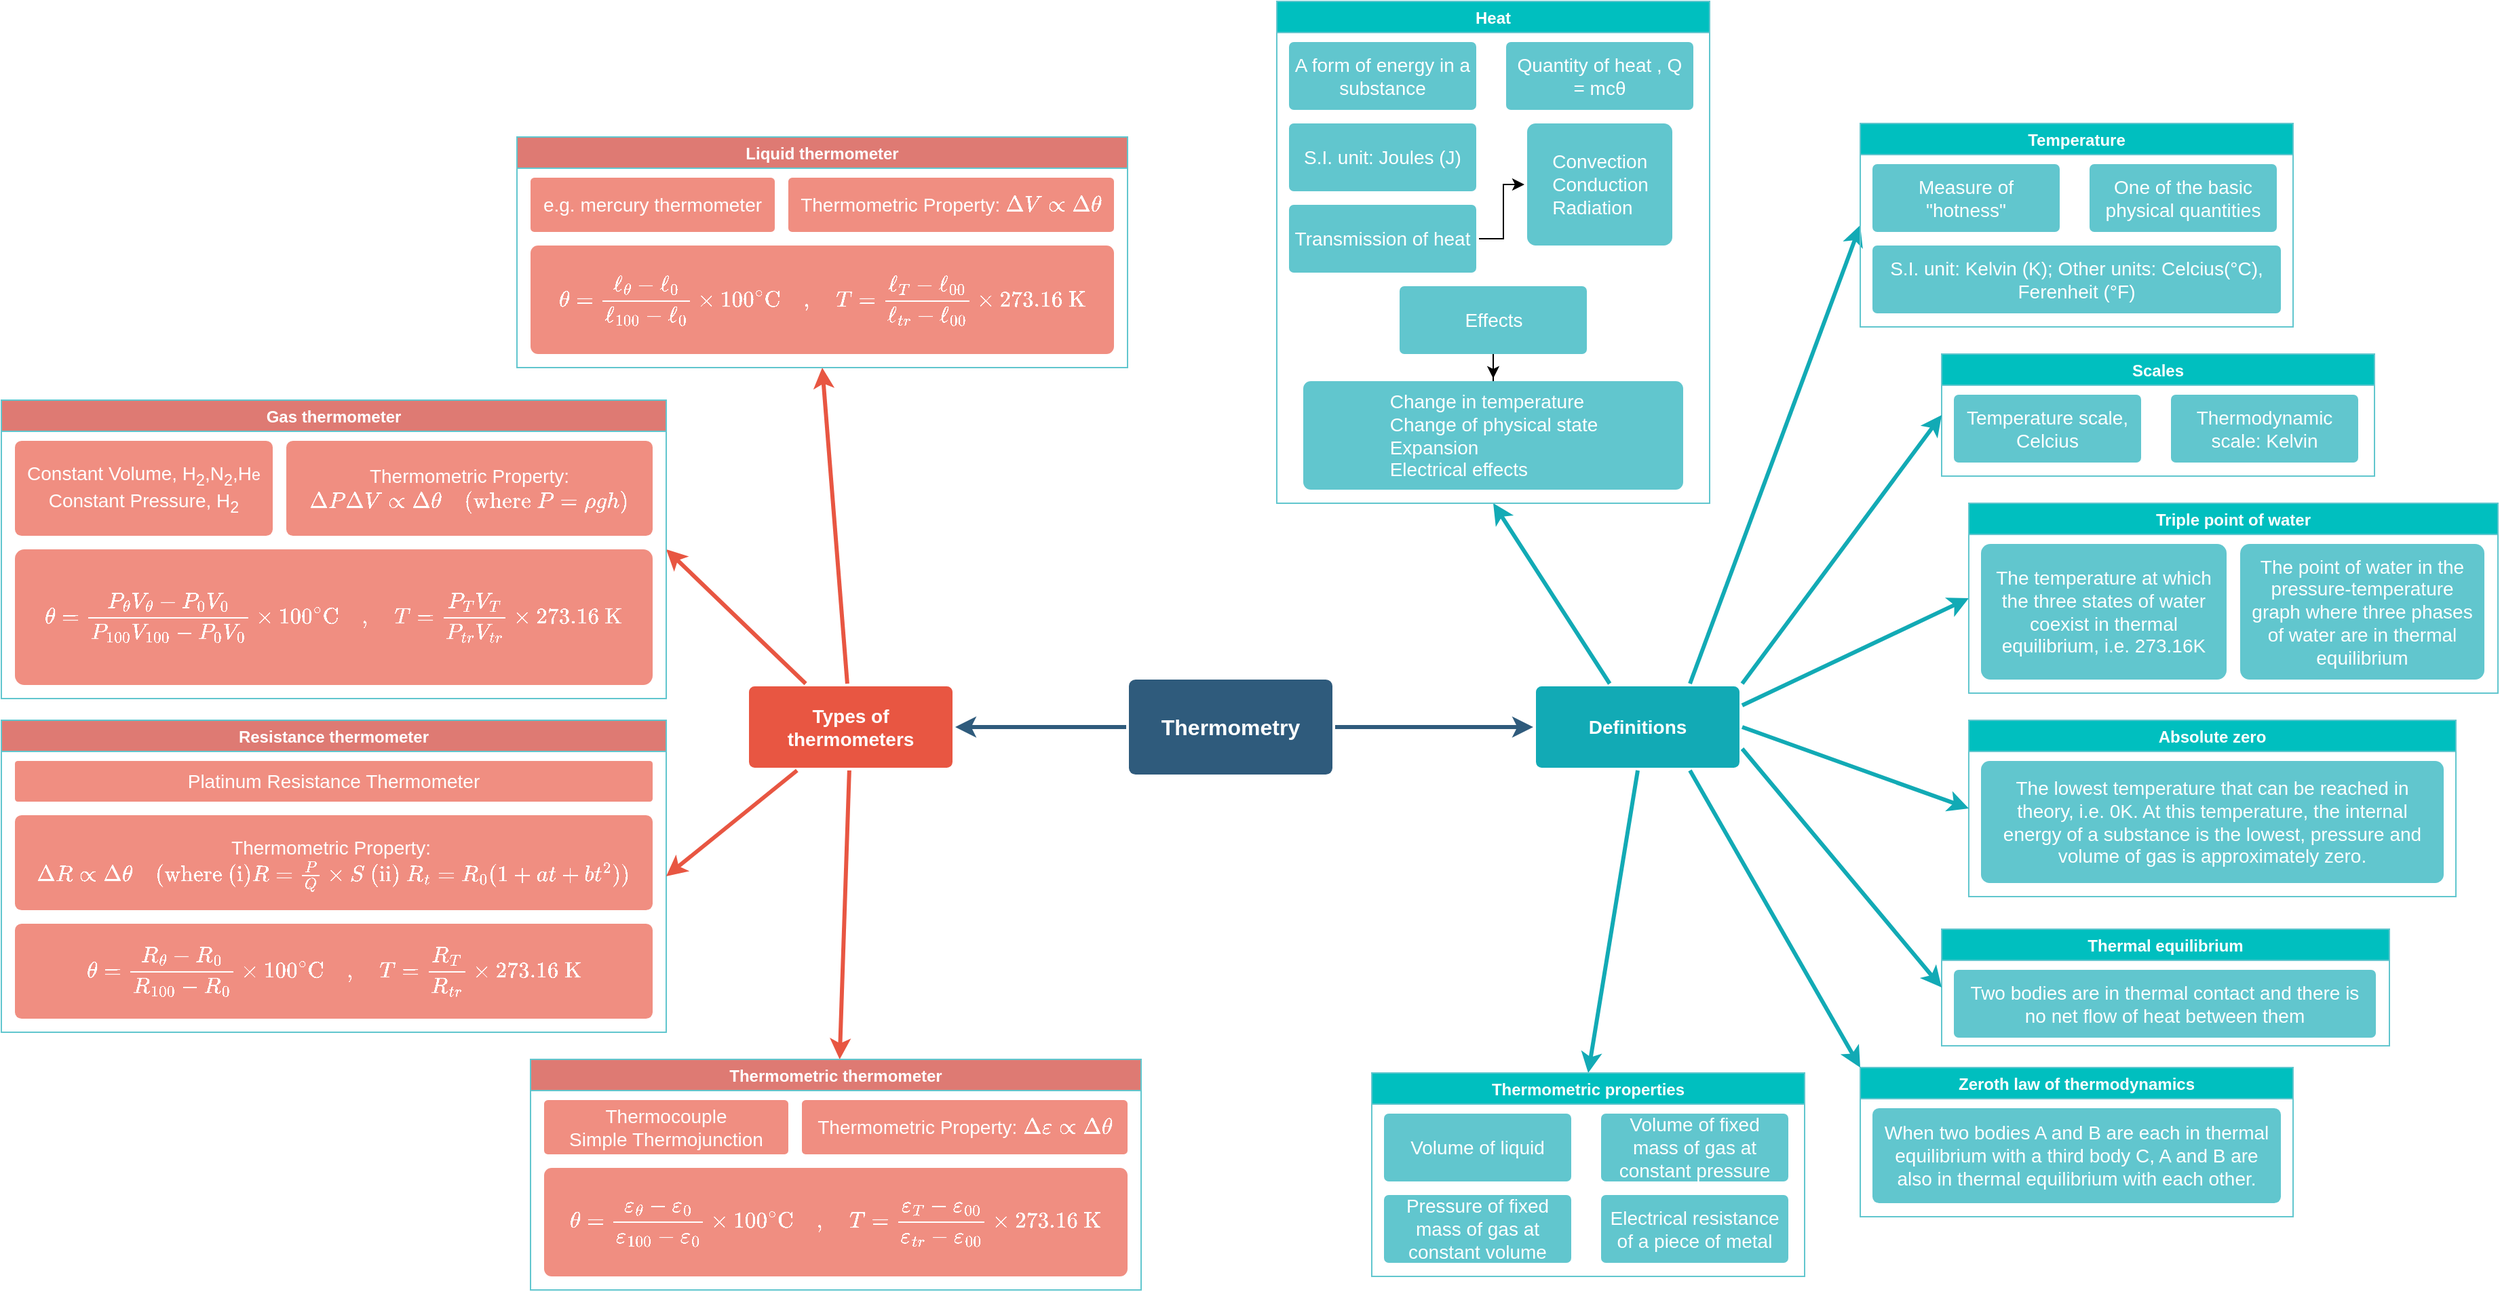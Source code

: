 <mxfile version="13.10.0" type="embed">
    <diagram id="TbqbvbvdqebI-6xGTyaE" name="Page-1">
        <mxGraphModel dx="3837" dy="1570" grid="1" gridSize="10" guides="1" tooltips="1" connect="1" arrows="1" fold="1" page="1" pageScale="1" pageWidth="827" pageHeight="1169" math="1" shadow="0">
            <root>
                <mxCell id="0"/>
                <mxCell id="1" parent="0"/>
                <mxCell id="196" value="" style="edgeStyle=none;rounded=0;jumpStyle=none;html=1;shadow=0;labelBackgroundColor=none;startArrow=none;startFill=0;endArrow=classic;endFill=1;jettySize=auto;orthogonalLoop=1;strokeColor=#2F5B7C;strokeWidth=3;fontFamily=Helvetica;fontSize=16;fontColor=#23445D;spacing=5;" parent="1" source="199" target="221" edge="1">
                    <mxGeometry relative="1" as="geometry"/>
                </mxCell>
                <mxCell id="198" value="" style="edgeStyle=none;rounded=0;jumpStyle=none;html=1;shadow=0;labelBackgroundColor=none;startArrow=none;startFill=0;endArrow=classic;endFill=1;jettySize=auto;orthogonalLoop=1;strokeColor=#2F5B7C;strokeWidth=3;fontFamily=Helvetica;fontSize=16;fontColor=#23445D;spacing=5;" parent="1" source="199" target="203" edge="1">
                    <mxGeometry relative="1" as="geometry"/>
                </mxCell>
                <mxCell id="199" value="Thermometry" style="rounded=1;whiteSpace=wrap;html=1;shadow=0;labelBackgroundColor=none;strokeColor=none;strokeWidth=3;fillColor=#2F5B7C;fontFamily=Helvetica;fontSize=16;fontColor=#FFFFFF;align=center;fontStyle=1;spacing=5;arcSize=7;perimeterSpacing=2;" parent="1" vertex="1">
                    <mxGeometry x="301" y="600" width="150" height="70" as="geometry"/>
                </mxCell>
                <mxCell id="200" value="" style="edgeStyle=none;rounded=1;jumpStyle=none;html=1;shadow=0;labelBackgroundColor=none;startArrow=none;startFill=0;jettySize=auto;orthogonalLoop=1;strokeColor=#E85642;strokeWidth=3;fontFamily=Helvetica;fontSize=14;fontColor=#FFFFFF;spacing=5;fontStyle=1;fillColor=#b0e3e6;entryX=0.5;entryY=1;entryDx=0;entryDy=0;" parent="1" source="203" target="292" edge="1">
                    <mxGeometry relative="1" as="geometry">
                        <mxPoint x="-20" y="530" as="targetPoint"/>
                    </mxGeometry>
                </mxCell>
                <mxCell id="201" value="" style="edgeStyle=none;rounded=1;jumpStyle=none;html=1;shadow=0;labelBackgroundColor=none;startArrow=none;startFill=0;jettySize=auto;orthogonalLoop=1;strokeColor=#E85642;strokeWidth=3;fontFamily=Helvetica;fontSize=14;fontColor=#FFFFFF;spacing=5;fontStyle=1;fillColor=#b0e3e6;entryX=1;entryY=0.5;entryDx=0;entryDy=0;" parent="1" source="203" target="299" edge="1">
                    <mxGeometry relative="1" as="geometry">
                        <mxPoint x="-28" y="635" as="targetPoint"/>
                    </mxGeometry>
                </mxCell>
                <mxCell id="202" value="" style="edgeStyle=none;rounded=1;jumpStyle=none;html=1;shadow=0;labelBackgroundColor=none;startArrow=none;startFill=0;jettySize=auto;orthogonalLoop=1;strokeColor=#E85642;strokeWidth=3;fontFamily=Helvetica;fontSize=14;fontColor=#FFFFFF;spacing=5;fontStyle=1;fillColor=#b0e3e6;" parent="1" source="203" target="308" edge="1">
                    <mxGeometry relative="1" as="geometry">
                        <mxPoint x="-13.664" y="722" as="targetPoint"/>
                    </mxGeometry>
                </mxCell>
                <mxCell id="203" value="Types of thermometers" style="rounded=1;whiteSpace=wrap;html=1;shadow=0;labelBackgroundColor=none;strokeColor=none;strokeWidth=3;fillColor=#e85642;fontFamily=Helvetica;fontSize=14;fontColor=#FFFFFF;align=center;spacing=5;fontStyle=1;arcSize=7;perimeterSpacing=2;" parent="1" vertex="1">
                    <mxGeometry x="21" y="605" width="150" height="60" as="geometry"/>
                </mxCell>
                <mxCell id="221" value="Definitions" style="rounded=1;whiteSpace=wrap;html=1;shadow=0;labelBackgroundColor=none;strokeColor=none;strokeWidth=3;fillColor=#12aab5;fontFamily=Helvetica;fontSize=14;fontColor=#FFFFFF;align=center;spacing=5;fontStyle=1;arcSize=7;perimeterSpacing=2;" parent="1" vertex="1">
                    <mxGeometry x="601" y="605.0" width="150" height="60" as="geometry"/>
                </mxCell>
                <mxCell id="223" value="" style="edgeStyle=none;rounded=1;jumpStyle=none;html=1;shadow=0;labelBackgroundColor=none;startArrow=none;startFill=0;jettySize=auto;orthogonalLoop=1;strokeColor=#12AAB5;strokeWidth=3;fontFamily=Helvetica;fontSize=14;fontColor=#FFFFFF;spacing=5;fontStyle=1;fillColor=#b0e3e6;exitX=0.5;exitY=1;exitDx=0;exitDy=0;entryX=0.5;entryY=0;entryDx=0;entryDy=0;" parent="1" source="221" target="283" edge="1">
                    <mxGeometry relative="1" as="geometry">
                        <mxPoint x="737.583" y="742" as="targetPoint"/>
                    </mxGeometry>
                </mxCell>
                <mxCell id="225" value="" style="edgeStyle=none;rounded=1;jumpStyle=none;html=1;shadow=0;labelBackgroundColor=none;startArrow=none;startFill=0;jettySize=auto;orthogonalLoop=1;strokeColor=#12AAB5;strokeWidth=3;fontFamily=Helvetica;fontSize=14;fontColor=#FFFFFF;spacing=5;fontStyle=1;fillColor=#b0e3e6;entryX=0;entryY=0.5;entryDx=0;entryDy=0;exitX=1;exitY=0.25;exitDx=0;exitDy=0;" parent="1" source="221" target="270" edge="1">
                    <mxGeometry relative="1" as="geometry">
                        <mxPoint x="809" y="666.033" as="targetPoint"/>
                    </mxGeometry>
                </mxCell>
                <mxCell id="227" value="" style="edgeStyle=none;rounded=1;jumpStyle=none;html=1;shadow=0;labelBackgroundColor=none;startArrow=none;startFill=0;jettySize=auto;orthogonalLoop=1;strokeColor=#12AAB5;strokeWidth=3;fontFamily=Helvetica;fontSize=14;fontColor=#FFFFFF;spacing=5;fontStyle=1;fillColor=#b0e3e6;entryX=0;entryY=0.5;entryDx=0;entryDy=0;exitX=0.75;exitY=0;exitDx=0;exitDy=0;" parent="1" source="221" target="255" edge="1">
                    <mxGeometry relative="1" as="geometry">
                        <mxPoint x="809" y="596.367" as="targetPoint"/>
                    </mxGeometry>
                </mxCell>
                <mxCell id="229" value="" style="edgeStyle=none;rounded=1;jumpStyle=none;html=1;shadow=0;labelBackgroundColor=none;startArrow=none;startFill=0;jettySize=auto;orthogonalLoop=1;strokeColor=#12AAB5;strokeWidth=3;fontFamily=Helvetica;fontSize=14;fontColor=#FFFFFF;spacing=5;fontStyle=1;fillColor=#b0e3e6;entryX=0.5;entryY=1;entryDx=0;entryDy=0;" parent="1" source="221" target="236" edge="1">
                    <mxGeometry relative="1" as="geometry">
                        <mxPoint x="760" y="519.012" as="targetPoint"/>
                    </mxGeometry>
                </mxCell>
                <mxCell id="236" value="Heat" style="swimlane;gradientColor=none;strokeColor=#61C6CE;fontColor=#FFFFFF;fillColor=#00BFBF;" parent="1" vertex="1">
                    <mxGeometry x="410" y="100" width="319" height="370" as="geometry"/>
                </mxCell>
                <mxCell id="244" value="&lt;font&gt;A form of energy in a substance&lt;/font&gt;" style="rounded=1;whiteSpace=wrap;html=1;shadow=0;labelBackgroundColor=none;strokeColor=none;strokeWidth=3;fillColor=#61c6ce;fontFamily=Helvetica;fontSize=14;align=center;spacing=5;fontStyle=0;arcSize=7;perimeterSpacing=2;fontColor=#FFFFFF;" parent="236" vertex="1">
                    <mxGeometry x="9" y="30" width="138" height="50" as="geometry"/>
                </mxCell>
                <mxCell id="247" value="&lt;font&gt;Quantity of heat , Q = mcθ&lt;/font&gt;" style="rounded=1;whiteSpace=wrap;html=1;shadow=0;labelBackgroundColor=none;strokeColor=none;strokeWidth=3;fillColor=#61c6ce;fontFamily=Helvetica;fontSize=14;align=center;spacing=5;fontStyle=0;arcSize=7;perimeterSpacing=2;fontColor=#FFFFFF;" parent="236" vertex="1">
                    <mxGeometry x="169" y="30" width="138" height="50" as="geometry"/>
                </mxCell>
                <mxCell id="248" value="&lt;font&gt;S.I. unit: Joules (J)&lt;/font&gt;" style="rounded=1;whiteSpace=wrap;html=1;shadow=0;labelBackgroundColor=none;strokeColor=none;strokeWidth=3;fillColor=#61c6ce;fontFamily=Helvetica;fontSize=14;align=center;spacing=5;fontStyle=0;arcSize=7;perimeterSpacing=2;fontColor=#FFFFFF;" parent="236" vertex="1">
                    <mxGeometry x="9" y="90" width="138" height="50" as="geometry"/>
                </mxCell>
                <mxCell id="249" value="&lt;font&gt;Transmission of heat&lt;/font&gt;" style="rounded=1;whiteSpace=wrap;html=1;shadow=0;labelBackgroundColor=none;strokeColor=none;strokeWidth=3;fillColor=#61c6ce;fontFamily=Helvetica;fontSize=14;align=center;spacing=5;fontStyle=0;arcSize=7;perimeterSpacing=2;fontColor=#FFFFFF;" parent="236" vertex="1">
                    <mxGeometry x="9" y="150" width="138" height="50" as="geometry"/>
                </mxCell>
                <mxCell id="250" value="&lt;div style=&quot;text-align: left&quot;&gt;&lt;span style=&quot;&quot;&gt;Convection&lt;/span&gt;&lt;br&gt;&lt;span style=&quot;&quot;&gt;Conduction&lt;/span&gt;&lt;br&gt;&lt;span style=&quot;&quot;&gt;Radiation&lt;/span&gt;&lt;br&gt;&lt;/div&gt;" style="rounded=1;whiteSpace=wrap;html=1;shadow=0;labelBackgroundColor=none;strokeColor=none;strokeWidth=3;fillColor=#61c6ce;fontFamily=Helvetica;fontSize=14;align=center;spacing=5;fontStyle=0;arcSize=7;perimeterSpacing=2;fontColor=#FFFFFF;" parent="236" vertex="1">
                    <mxGeometry x="184.5" y="90" width="107" height="90" as="geometry"/>
                </mxCell>
                <mxCell id="251" value="" style="edgeStyle=orthogonalEdgeStyle;rounded=0;orthogonalLoop=1;jettySize=auto;html=1;fontColor=#FFFFFF;" parent="236" source="249" target="250" edge="1">
                    <mxGeometry relative="1" as="geometry"/>
                </mxCell>
                <mxCell id="252" value="&lt;font&gt;Effects&lt;/font&gt;" style="rounded=1;whiteSpace=wrap;html=1;shadow=0;labelBackgroundColor=none;strokeColor=none;strokeWidth=3;fillColor=#61c6ce;fontFamily=Helvetica;fontSize=14;align=center;spacing=5;fontStyle=0;arcSize=7;perimeterSpacing=2;fontColor=#FFFFFF;" parent="236" vertex="1">
                    <mxGeometry x="90.5" y="210" width="138" height="50" as="geometry"/>
                </mxCell>
                <mxCell id="253" value="&lt;div style=&quot;text-align: left&quot;&gt;&lt;span style=&quot;&quot;&gt;Change in temperature&lt;/span&gt;&lt;/div&gt;&lt;font&gt;&lt;div style=&quot;text-align: left&quot;&gt;&lt;span&gt;Change of physical state&lt;/span&gt;&lt;/div&gt;&lt;div style=&quot;text-align: left&quot;&gt;&lt;span&gt;Expansion&lt;/span&gt;&lt;/div&gt;&lt;div style=&quot;text-align: left&quot;&gt;&lt;span&gt;Electrical effects&lt;/span&gt;&lt;/div&gt;&lt;/font&gt;" style="rounded=1;whiteSpace=wrap;html=1;shadow=0;labelBackgroundColor=none;strokeColor=none;strokeWidth=3;fillColor=#61c6ce;fontFamily=Helvetica;fontSize=14;align=center;spacing=5;fontStyle=0;arcSize=7;perimeterSpacing=2;fontColor=#FFFFFF;" parent="236" vertex="1">
                    <mxGeometry x="19.5" y="280" width="280" height="80" as="geometry"/>
                </mxCell>
                <mxCell id="254" value="" style="edgeStyle=orthogonalEdgeStyle;rounded=0;orthogonalLoop=1;jettySize=auto;html=1;fontColor=#FFFFFF;" parent="236" source="252" target="253" edge="1">
                    <mxGeometry relative="1" as="geometry"/>
                </mxCell>
                <mxCell id="255" value="Temperature" style="swimlane;gradientColor=none;strokeColor=#61C6CE;fontColor=#FFFFFF;startSize=23;fillColor=#00BFBF;" parent="1" vertex="1">
                    <mxGeometry x="840" y="190" width="319" height="150" as="geometry"/>
                </mxCell>
                <mxCell id="256" value="Measure of &quot;hotness&quot;" style="rounded=1;whiteSpace=wrap;html=1;shadow=0;labelBackgroundColor=none;strokeColor=none;strokeWidth=3;fillColor=#61c6ce;fontFamily=Helvetica;fontSize=14;align=center;spacing=5;fontStyle=0;arcSize=7;perimeterSpacing=2;fontColor=#FFFFFF;" parent="255" vertex="1">
                    <mxGeometry x="9" y="30" width="138" height="50" as="geometry"/>
                </mxCell>
                <mxCell id="257" value="One of the basic physical quantities" style="rounded=1;whiteSpace=wrap;html=1;shadow=0;labelBackgroundColor=none;strokeColor=none;strokeWidth=3;fillColor=#61c6ce;fontFamily=Helvetica;fontSize=14;align=center;spacing=5;fontStyle=0;arcSize=7;perimeterSpacing=2;fontColor=#FFFFFF;" parent="255" vertex="1">
                    <mxGeometry x="169" y="30" width="138" height="50" as="geometry"/>
                </mxCell>
                <mxCell id="258" value="S.I. unit: Kelvin (K); Other units: Celcius(°C), Ferenheit (°F)" style="rounded=1;whiteSpace=wrap;html=1;shadow=0;labelBackgroundColor=none;strokeColor=none;strokeWidth=3;fillColor=#61c6ce;fontFamily=Helvetica;fontSize=14;align=center;spacing=5;fontStyle=0;arcSize=7;perimeterSpacing=2;fontColor=#FFFFFF;" parent="255" vertex="1">
                    <mxGeometry x="9" y="90" width="301" height="50" as="geometry"/>
                </mxCell>
                <mxCell id="265" value="Scales" style="swimlane;strokeColor=#61C6CE;fontColor=#FFFFFF;startSize=23;fillColor=#00BFBF;" parent="1" vertex="1">
                    <mxGeometry x="900" y="360" width="319" height="90" as="geometry"/>
                </mxCell>
                <mxCell id="266" value="Temperature scale, Celcius" style="rounded=1;whiteSpace=wrap;html=1;shadow=0;labelBackgroundColor=none;strokeColor=none;strokeWidth=3;fillColor=#61c6ce;fontFamily=Helvetica;fontSize=14;align=center;spacing=5;fontStyle=0;arcSize=7;perimeterSpacing=2;fontColor=#FFFFFF;" parent="265" vertex="1">
                    <mxGeometry x="9" y="30" width="138" height="50" as="geometry"/>
                </mxCell>
                <mxCell id="267" value="Thermodynamic scale: Kelvin" style="rounded=1;whiteSpace=wrap;html=1;shadow=0;labelBackgroundColor=none;strokeColor=none;strokeWidth=3;fillColor=#61c6ce;fontFamily=Helvetica;fontSize=14;align=center;spacing=5;fontStyle=0;arcSize=7;perimeterSpacing=2;fontColor=#FFFFFF;" parent="265" vertex="1">
                    <mxGeometry x="169" y="30" width="138" height="50" as="geometry"/>
                </mxCell>
                <mxCell id="269" value="" style="edgeStyle=none;rounded=1;jumpStyle=none;html=1;shadow=0;labelBackgroundColor=none;startArrow=none;startFill=0;jettySize=auto;orthogonalLoop=1;strokeColor=#12AAB5;strokeWidth=3;fontFamily=Helvetica;fontSize=14;fontColor=#FFFFFF;spacing=5;fontStyle=1;fillColor=#b0e3e6;entryX=0;entryY=0.5;entryDx=0;entryDy=0;exitX=1;exitY=0;exitDx=0;exitDy=0;" parent="1" source="221" target="265" edge="1">
                    <mxGeometry relative="1" as="geometry">
                        <mxPoint x="750.995" y="600" as="sourcePoint"/>
                        <mxPoint x="830" y="550" as="targetPoint"/>
                    </mxGeometry>
                </mxCell>
                <mxCell id="270" value="Triple point of water" style="swimlane;gradientColor=none;strokeColor=#61C6CE;fontColor=#FFFFFF;startSize=23;fillColor=#00BFBF;" parent="1" vertex="1">
                    <mxGeometry x="920" y="470" width="390" height="140" as="geometry"/>
                </mxCell>
                <mxCell id="271" value="The temperature at which the three states of water coexist in thermal equilibrium, i.e. 273.16K" style="rounded=1;whiteSpace=wrap;html=1;shadow=0;labelBackgroundColor=none;strokeColor=none;strokeWidth=3;fillColor=#61c6ce;fontFamily=Helvetica;fontSize=14;align=center;spacing=5;fontStyle=0;arcSize=7;perimeterSpacing=2;fontColor=#FFFFFF;" parent="270" vertex="1">
                    <mxGeometry x="9" y="30" width="181" height="100" as="geometry"/>
                </mxCell>
                <mxCell id="272" value="The point of water in the pressure-temperature graph where three phases of water are in thermal equilibrium" style="rounded=1;whiteSpace=wrap;html=1;shadow=0;labelBackgroundColor=none;strokeColor=none;strokeWidth=3;fillColor=#61c6ce;fontFamily=Helvetica;fontSize=14;align=center;spacing=5;fontStyle=0;arcSize=7;perimeterSpacing=2;fontColor=#FFFFFF;" parent="270" vertex="1">
                    <mxGeometry x="200" y="30" width="180" height="100" as="geometry"/>
                </mxCell>
                <mxCell id="273" value="Absolute zero" style="swimlane;gradientColor=none;strokeColor=#61C6CE;fontColor=#FFFFFF;startSize=23;fillColor=#00BFBF;" parent="1" vertex="1">
                    <mxGeometry x="920" y="630" width="359" height="130" as="geometry"/>
                </mxCell>
                <mxCell id="274" value="The lowest temperature that can be reached in theory, i.e. 0K. At this temperature, the internal energy of a substance is the lowest, pressure and volume of gas is approximately zero." style="rounded=1;whiteSpace=wrap;html=1;shadow=0;labelBackgroundColor=none;strokeColor=none;strokeWidth=3;fillColor=#61c6ce;fontFamily=Helvetica;fontSize=14;align=center;spacing=5;fontStyle=0;arcSize=7;perimeterSpacing=2;fontColor=#FFFFFF;" parent="273" vertex="1">
                    <mxGeometry x="9" y="30" width="341" height="90" as="geometry"/>
                </mxCell>
                <mxCell id="279" value="Thermal equilibrium" style="swimlane;gradientColor=none;strokeColor=#61C6CE;fontColor=#FFFFFF;startSize=23;fillColor=#00BFBF;" parent="1" vertex="1">
                    <mxGeometry x="900" y="784" width="330" height="86" as="geometry"/>
                </mxCell>
                <mxCell id="280" value="Two bodies are in thermal contact and there is no net flow of heat between them" style="rounded=1;whiteSpace=wrap;html=1;shadow=0;labelBackgroundColor=none;strokeColor=none;strokeWidth=3;fillColor=#61c6ce;fontFamily=Helvetica;fontSize=14;align=center;spacing=5;fontStyle=0;arcSize=7;perimeterSpacing=2;fontColor=#FFFFFF;" parent="279" vertex="1">
                    <mxGeometry x="9" y="30" width="311" height="50" as="geometry"/>
                </mxCell>
                <mxCell id="281" value="Zeroth law of thermodynamics" style="swimlane;gradientColor=none;strokeColor=#61C6CE;fontColor=#FFFFFF;startSize=23;fillColor=#00BFBF;" parent="1" vertex="1">
                    <mxGeometry x="840" y="886" width="319" height="110" as="geometry"/>
                </mxCell>
                <mxCell id="282" value="When two bodies A and B are each in thermal equilibrium with a third body C, A and B are also in thermal equilibrium with each other." style="rounded=1;whiteSpace=wrap;html=1;shadow=0;labelBackgroundColor=none;strokeColor=none;strokeWidth=3;fillColor=#61c6ce;fontFamily=Helvetica;fontSize=14;align=center;spacing=5;fontStyle=0;arcSize=7;perimeterSpacing=2;fontColor=#FFFFFF;" parent="281" vertex="1">
                    <mxGeometry x="9" y="30" width="301" height="70" as="geometry"/>
                </mxCell>
                <mxCell id="283" value="Thermometric properties" style="swimlane;gradientColor=none;strokeColor=#61C6CE;fontColor=#FFFFFF;startSize=23;fillColor=#00BFBF;" parent="1" vertex="1">
                    <mxGeometry x="480" y="890" width="319" height="150" as="geometry"/>
                </mxCell>
                <mxCell id="284" value="Volume of liquid" style="rounded=1;whiteSpace=wrap;html=1;shadow=0;labelBackgroundColor=none;strokeColor=none;strokeWidth=3;fillColor=#61c6ce;fontFamily=Helvetica;fontSize=14;align=center;spacing=5;fontStyle=0;arcSize=7;perimeterSpacing=2;fontColor=#FFFFFF;" parent="283" vertex="1">
                    <mxGeometry x="9" y="30" width="138" height="50" as="geometry"/>
                </mxCell>
                <mxCell id="285" value="Volume of fixed mass of gas at constant pressure" style="rounded=1;whiteSpace=wrap;html=1;shadow=0;labelBackgroundColor=none;strokeColor=none;strokeWidth=3;fillColor=#61c6ce;fontFamily=Helvetica;fontSize=14;align=center;spacing=5;fontStyle=0;arcSize=7;perimeterSpacing=2;fontColor=#FFFFFF;" parent="283" vertex="1">
                    <mxGeometry x="169" y="30" width="138" height="50" as="geometry"/>
                </mxCell>
                <mxCell id="290" value="Pressure of fixed mass of gas at constant volume" style="rounded=1;whiteSpace=wrap;html=1;shadow=0;labelBackgroundColor=none;strokeColor=none;strokeWidth=3;fillColor=#61c6ce;fontFamily=Helvetica;fontSize=14;align=center;spacing=5;fontStyle=0;arcSize=7;perimeterSpacing=2;fontColor=#FFFFFF;" parent="283" vertex="1">
                    <mxGeometry x="9" y="90" width="138" height="50" as="geometry"/>
                </mxCell>
                <mxCell id="291" value="Electrical resistance of a piece of metal" style="rounded=1;whiteSpace=wrap;html=1;shadow=0;labelBackgroundColor=none;strokeColor=none;strokeWidth=3;fillColor=#61c6ce;fontFamily=Helvetica;fontSize=14;align=center;spacing=5;fontStyle=0;arcSize=7;perimeterSpacing=2;fontColor=#FFFFFF;" parent="283" vertex="1">
                    <mxGeometry x="169" y="90" width="138" height="50" as="geometry"/>
                </mxCell>
                <mxCell id="287" value="" style="edgeStyle=none;rounded=1;jumpStyle=none;html=1;shadow=0;labelBackgroundColor=none;startArrow=none;startFill=0;jettySize=auto;orthogonalLoop=1;strokeColor=#12AAB5;strokeWidth=3;fontFamily=Helvetica;fontSize=14;fontColor=#FFFFFF;spacing=5;fontStyle=1;fillColor=#b0e3e6;entryX=0;entryY=0.5;entryDx=0;entryDy=0;exitX=1;exitY=0.5;exitDx=0;exitDy=0;" parent="1" source="221" target="273" edge="1">
                    <mxGeometry relative="1" as="geometry">
                        <mxPoint x="751" y="635" as="sourcePoint"/>
                        <mxPoint x="1008" y="560" as="targetPoint"/>
                    </mxGeometry>
                </mxCell>
                <mxCell id="288" value="" style="edgeStyle=none;rounded=1;jumpStyle=none;html=1;shadow=0;labelBackgroundColor=none;startArrow=none;startFill=0;jettySize=auto;orthogonalLoop=1;strokeColor=#12AAB5;strokeWidth=3;fontFamily=Helvetica;fontSize=14;fontColor=#FFFFFF;spacing=5;fontStyle=1;fillColor=#b0e3e6;entryX=0;entryY=0.5;entryDx=0;entryDy=0;exitX=1;exitY=0.75;exitDx=0;exitDy=0;" parent="1" source="221" target="279" edge="1">
                    <mxGeometry relative="1" as="geometry">
                        <mxPoint x="753" y="675" as="sourcePoint"/>
                        <mxPoint x="1010" y="735" as="targetPoint"/>
                    </mxGeometry>
                </mxCell>
                <mxCell id="289" value="" style="edgeStyle=none;rounded=1;jumpStyle=none;html=1;shadow=0;labelBackgroundColor=none;startArrow=none;startFill=0;jettySize=auto;orthogonalLoop=1;strokeColor=#12AAB5;strokeWidth=3;fontFamily=Helvetica;fontSize=14;fontColor=#FFFFFF;spacing=5;fontStyle=1;fillColor=#b0e3e6;exitX=0.75;exitY=1;exitDx=0;exitDy=0;entryX=0;entryY=0;entryDx=0;entryDy=0;" parent="1" source="221" target="281" edge="1">
                    <mxGeometry relative="1" as="geometry">
                        <mxPoint x="730" y="681" as="sourcePoint"/>
                        <mxPoint x="840" y="950" as="targetPoint"/>
                    </mxGeometry>
                </mxCell>
                <mxCell id="292" value="Liquid thermometer" style="swimlane;gradientColor=none;strokeColor=#61C6CE;fontColor=#FFFFFF;startSize=23;fillColor=#DE7A73;" parent="1" vertex="1">
                    <mxGeometry x="-150" y="200" width="450" height="170" as="geometry"/>
                </mxCell>
                <mxCell id="296" value="e.g. mercury thermometer" style="rounded=1;whiteSpace=wrap;html=1;shadow=0;labelBackgroundColor=none;strokeColor=none;strokeWidth=3;fillColor=#f08e81;fontFamily=Helvetica;fontSize=14;fontColor=#FFFFFF;align=center;spacing=5;fontStyle=0;arcSize=7;perimeterSpacing=2;" parent="292" vertex="1">
                    <mxGeometry x="10" y="30" width="180" height="40" as="geometry"/>
                </mxCell>
                <mxCell id="297" value="&lt;div style=&quot;line-height: 19px&quot;&gt;Thermometric Property: \(\Delta V \propto \Delta \theta\)&lt;br&gt;&lt;/div&gt;" style="rounded=1;whiteSpace=wrap;html=1;shadow=0;labelBackgroundColor=none;strokeColor=none;strokeWidth=3;fillColor=#f08e81;fontFamily=Helvetica;fontSize=14;fontColor=#FFFFFF;align=center;spacing=5;fontStyle=0;arcSize=7;perimeterSpacing=2;" parent="292" vertex="1">
                    <mxGeometry x="200" y="30" width="240" height="40" as="geometry"/>
                </mxCell>
                <mxCell id="298" value="\[\theta = \frac{\ell_\theta - \ell_0}{\ell_{100}-\ell_0} \times 100^{\circ} \mathrm{C} \quad, \quad T=\frac{\ell_T-\ell_{00}}{\ell_{tr}-\ell_{00}} \times 273.16\mathrm{~K} \]" style="rounded=1;whiteSpace=wrap;html=1;shadow=0;labelBackgroundColor=none;strokeColor=none;strokeWidth=3;fillColor=#f08e81;fontFamily=Helvetica;fontSize=14;fontColor=#FFFFFF;align=center;spacing=5;fontStyle=0;arcSize=7;perimeterSpacing=2;" vertex="1" parent="292">
                    <mxGeometry x="10" y="80" width="430" height="80" as="geometry"/>
                </mxCell>
                <mxCell id="299" value="Gas thermometer" style="swimlane;gradientColor=none;strokeColor=#61C6CE;fontColor=#FFFFFF;startSize=23;fillColor=#DE7A73;" vertex="1" parent="1">
                    <mxGeometry x="-530" y="394" width="490" height="220" as="geometry"/>
                </mxCell>
                <mxCell id="300" value="Constant Volume, H&lt;sub&gt;2&lt;/sub&gt;,N&lt;sub&gt;2&lt;/sub&gt;,H&lt;span style=&quot;font-size: 11.667px&quot;&gt;e&lt;/span&gt;&lt;br&gt;Constant Pressure, H&lt;sub&gt;2&lt;/sub&gt;" style="rounded=1;whiteSpace=wrap;html=1;shadow=0;labelBackgroundColor=none;strokeColor=none;strokeWidth=3;fillColor=#f08e81;fontFamily=Helvetica;fontSize=14;fontColor=#FFFFFF;align=center;spacing=5;fontStyle=0;arcSize=7;perimeterSpacing=2;" vertex="1" parent="299">
                    <mxGeometry x="10" y="30" width="190" height="70" as="geometry"/>
                </mxCell>
                <mxCell id="301" value="&lt;div style=&quot;line-height: 19px&quot;&gt;Thermometric Property: \(\Delta P \Delta V \propto \Delta \theta \quad (\mathrm{where} \ P = \rho gh)\)&lt;br&gt;&lt;/div&gt;" style="rounded=1;whiteSpace=wrap;html=1;shadow=0;labelBackgroundColor=none;strokeColor=none;strokeWidth=3;fillColor=#f08e81;fontFamily=Helvetica;fontSize=14;fontColor=#FFFFFF;align=center;spacing=5;fontStyle=0;arcSize=7;perimeterSpacing=2;" vertex="1" parent="299">
                    <mxGeometry x="210" y="30" width="270" height="70" as="geometry"/>
                </mxCell>
                <mxCell id="302" value="\[\theta = \frac{P_\theta V_\theta - P_0V_0}{P_{100} V_{100} - P_0V_0} \times 100^{\circ} \mathrm{C} \quad, \quad T=\frac{P_T V_T}{P_{tr} V_{tr}} \times 273.16\mathrm{~K} \]" style="rounded=1;whiteSpace=wrap;html=1;shadow=0;labelBackgroundColor=none;strokeColor=none;strokeWidth=3;fillColor=#f08e81;fontFamily=Helvetica;fontSize=14;fontColor=#FFFFFF;align=center;spacing=5;fontStyle=0;arcSize=7;perimeterSpacing=2;" vertex="1" parent="299">
                    <mxGeometry x="10" y="110" width="470" height="100" as="geometry"/>
                </mxCell>
                <mxCell id="304" value="Resistance thermometer" style="swimlane;gradientColor=none;strokeColor=#61C6CE;fontColor=#FFFFFF;startSize=23;fillColor=#DE7A73;" vertex="1" parent="1">
                    <mxGeometry x="-530" y="630" width="490" height="230" as="geometry"/>
                </mxCell>
                <mxCell id="305" value="Platinum Resistance Thermometer" style="rounded=1;whiteSpace=wrap;html=1;shadow=0;labelBackgroundColor=none;strokeColor=none;strokeWidth=3;fillColor=#f08e81;fontFamily=Helvetica;fontSize=14;fontColor=#FFFFFF;align=center;spacing=5;fontStyle=0;arcSize=7;perimeterSpacing=2;" vertex="1" parent="304">
                    <mxGeometry x="10" y="30" width="470" height="30" as="geometry"/>
                </mxCell>
                <mxCell id="306" value="&lt;div style=&quot;line-height: 19px&quot;&gt;Thermometric Property:&amp;nbsp;\(\Delta R \propto \Delta \theta \quad (\mathrm{where} \ (\mathrm{i}) R=\frac{P}{Q}\times S \ (\mathrm{ii})\ R_t=R_0(1+at+bt^2))\)&lt;br&gt;&lt;/div&gt;" style="rounded=1;whiteSpace=wrap;html=1;shadow=0;labelBackgroundColor=none;strokeColor=none;strokeWidth=3;fillColor=#f08e81;fontFamily=Helvetica;fontSize=14;fontColor=#FFFFFF;align=center;spacing=5;fontStyle=0;arcSize=7;perimeterSpacing=2;" vertex="1" parent="304">
                    <mxGeometry x="10" y="70" width="470" height="70" as="geometry"/>
                </mxCell>
                <mxCell id="307" value="\[\theta = \frac{R_\theta - R_0}{R_{100}-R_0} \times 100^{\circ} \mathrm{C} \quad, \quad T=\frac{R_T}{R_{tr}} \times 273.16\mathrm{~K} \]" style="rounded=1;whiteSpace=wrap;html=1;shadow=0;labelBackgroundColor=none;strokeColor=none;strokeWidth=3;fillColor=#f08e81;fontFamily=Helvetica;fontSize=14;fontColor=#FFFFFF;align=center;spacing=5;fontStyle=0;arcSize=7;perimeterSpacing=2;" vertex="1" parent="304">
                    <mxGeometry x="10" y="150" width="470" height="70" as="geometry"/>
                </mxCell>
                <mxCell id="308" value="Thermometric thermometer" style="swimlane;gradientColor=none;strokeColor=#61C6CE;fontColor=#FFFFFF;startSize=23;fillColor=#DE7A73;" vertex="1" parent="1">
                    <mxGeometry x="-140" y="880" width="450" height="170" as="geometry"/>
                </mxCell>
                <mxCell id="309" value="Thermocouple&lt;br&gt;Simple Thermojunction" style="rounded=1;whiteSpace=wrap;html=1;shadow=0;labelBackgroundColor=none;strokeColor=none;strokeWidth=3;fillColor=#f08e81;fontFamily=Helvetica;fontSize=14;fontColor=#FFFFFF;align=center;spacing=5;fontStyle=0;arcSize=7;perimeterSpacing=2;" vertex="1" parent="308">
                    <mxGeometry x="10" y="30" width="180" height="40" as="geometry"/>
                </mxCell>
                <mxCell id="310" value="&lt;div style=&quot;line-height: 19px&quot;&gt;Thermometric Property: \(\Delta \varepsilon \propto \Delta \theta\)&lt;br&gt;&lt;/div&gt;" style="rounded=1;whiteSpace=wrap;html=1;shadow=0;labelBackgroundColor=none;strokeColor=none;strokeWidth=3;fillColor=#f08e81;fontFamily=Helvetica;fontSize=14;fontColor=#FFFFFF;align=center;spacing=5;fontStyle=0;arcSize=7;perimeterSpacing=2;" vertex="1" parent="308">
                    <mxGeometry x="200" y="30" width="240" height="40" as="geometry"/>
                </mxCell>
                <mxCell id="311" value="\[\theta = \frac{\varepsilon_\theta - \varepsilon_0}{\varepsilon_{100}-\varepsilon_0} \times 100^{\circ} \mathrm{C} \quad, \quad T=\frac{\varepsilon_T-\varepsilon_{00}}{\varepsilon_{tr}-\varepsilon_{00}} \times 273.16\mathrm{~K} \]" style="rounded=1;whiteSpace=wrap;html=1;shadow=0;labelBackgroundColor=none;strokeColor=none;strokeWidth=3;fillColor=#f08e81;fontFamily=Helvetica;fontSize=14;fontColor=#FFFFFF;align=center;spacing=5;fontStyle=0;arcSize=7;perimeterSpacing=2;" vertex="1" parent="308">
                    <mxGeometry x="10" y="80" width="430" height="80" as="geometry"/>
                </mxCell>
                <mxCell id="312" value="" style="edgeStyle=none;rounded=1;jumpStyle=none;html=1;shadow=0;labelBackgroundColor=none;startArrow=none;startFill=0;jettySize=auto;orthogonalLoop=1;strokeColor=#E85642;strokeWidth=3;fontFamily=Helvetica;fontSize=14;fontColor=#FFFFFF;spacing=5;fontStyle=1;fillColor=#b0e3e6;entryX=1;entryY=0.5;entryDx=0;entryDy=0;" edge="1" parent="1" source="203" target="304">
                    <mxGeometry relative="1" as="geometry">
                        <mxPoint x="65.45" y="613" as="sourcePoint"/>
                        <mxPoint x="-60" y="514" as="targetPoint"/>
                    </mxGeometry>
                </mxCell>
            </root>
        </mxGraphModel>
    </diagram>
</mxfile>